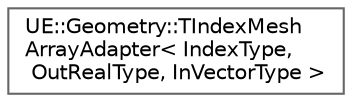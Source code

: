 digraph "Graphical Class Hierarchy"
{
 // INTERACTIVE_SVG=YES
 // LATEX_PDF_SIZE
  bgcolor="transparent";
  edge [fontname=Helvetica,fontsize=10,labelfontname=Helvetica,labelfontsize=10];
  node [fontname=Helvetica,fontsize=10,shape=box,height=0.2,width=0.4];
  rankdir="LR";
  Node0 [id="Node000000",label="UE::Geometry::TIndexMesh\lArrayAdapter\< IndexType,\l OutRealType, InVectorType \>",height=0.2,width=0.4,color="grey40", fillcolor="white", style="filled",URL="$d6/df6/structUE_1_1Geometry_1_1TIndexMeshArrayAdapter.html",tooltip="Faster adapter specifically for the common index mesh case."];
}
